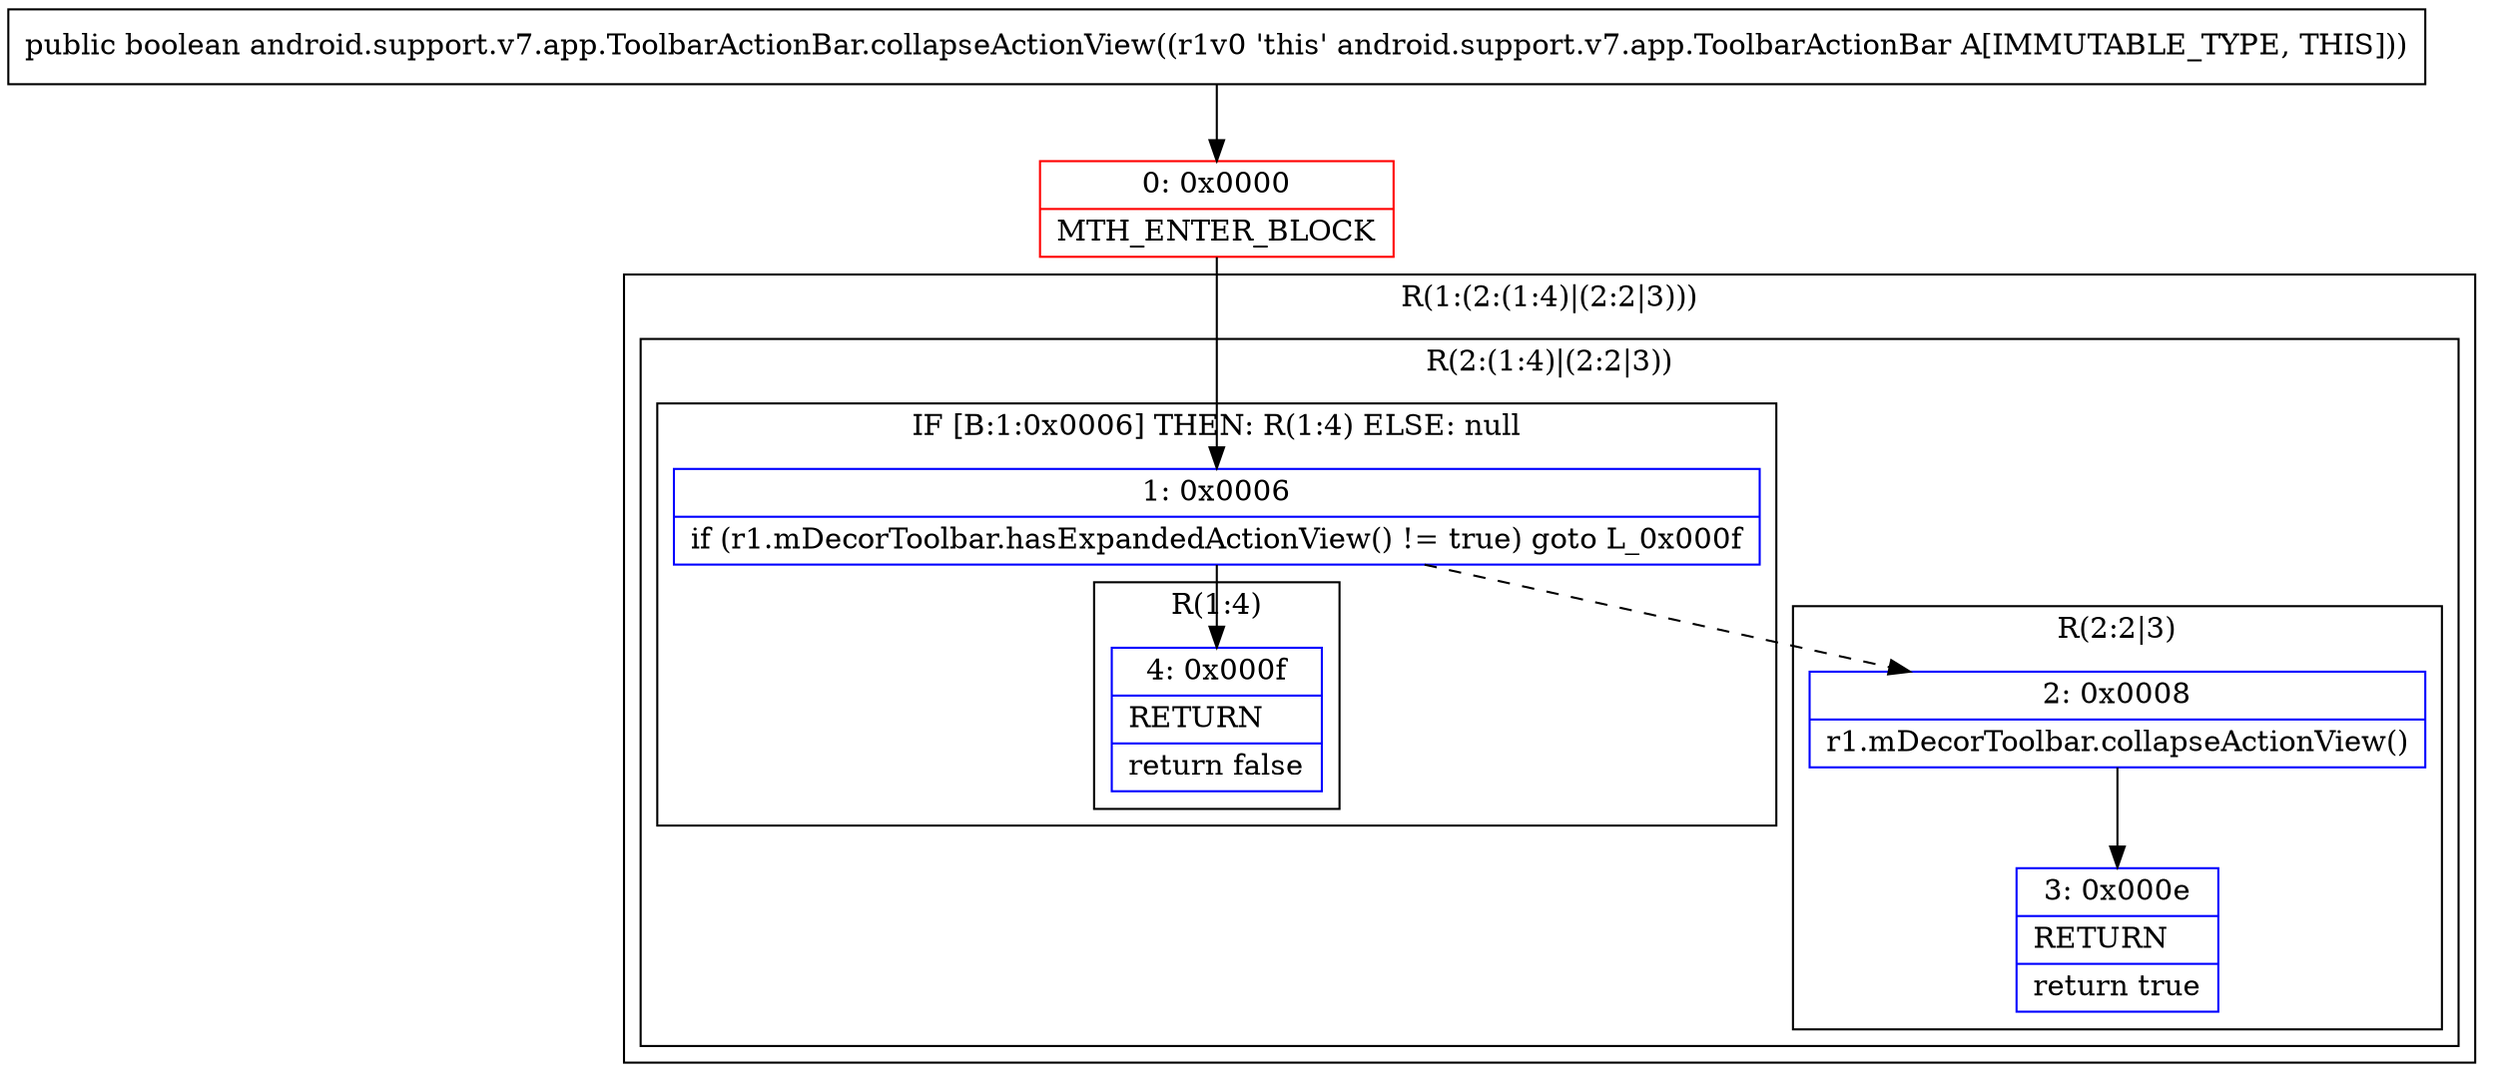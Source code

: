 digraph "CFG forandroid.support.v7.app.ToolbarActionBar.collapseActionView()Z" {
subgraph cluster_Region_744315086 {
label = "R(1:(2:(1:4)|(2:2|3)))";
node [shape=record,color=blue];
subgraph cluster_Region_278199565 {
label = "R(2:(1:4)|(2:2|3))";
node [shape=record,color=blue];
subgraph cluster_IfRegion_1774964958 {
label = "IF [B:1:0x0006] THEN: R(1:4) ELSE: null";
node [shape=record,color=blue];
Node_1 [shape=record,label="{1\:\ 0x0006|if (r1.mDecorToolbar.hasExpandedActionView() != true) goto L_0x000f\l}"];
subgraph cluster_Region_164769409 {
label = "R(1:4)";
node [shape=record,color=blue];
Node_4 [shape=record,label="{4\:\ 0x000f|RETURN\l|return false\l}"];
}
}
subgraph cluster_Region_1326419037 {
label = "R(2:2|3)";
node [shape=record,color=blue];
Node_2 [shape=record,label="{2\:\ 0x0008|r1.mDecorToolbar.collapseActionView()\l}"];
Node_3 [shape=record,label="{3\:\ 0x000e|RETURN\l|return true\l}"];
}
}
}
Node_0 [shape=record,color=red,label="{0\:\ 0x0000|MTH_ENTER_BLOCK\l}"];
MethodNode[shape=record,label="{public boolean android.support.v7.app.ToolbarActionBar.collapseActionView((r1v0 'this' android.support.v7.app.ToolbarActionBar A[IMMUTABLE_TYPE, THIS])) }"];
MethodNode -> Node_0;
Node_1 -> Node_2[style=dashed];
Node_1 -> Node_4;
Node_2 -> Node_3;
Node_0 -> Node_1;
}

